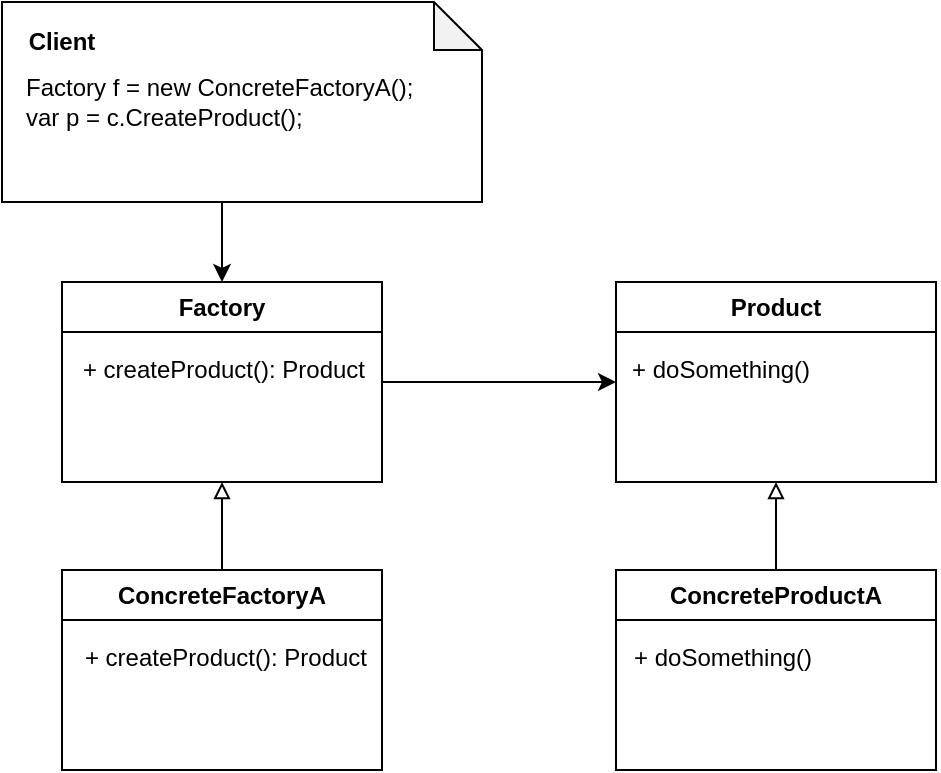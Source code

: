 <mxfile version="12.4.3" type="device" pages="1"><diagram name="Page-1" id="c4acf3e9-155e-7222-9cf6-157b1a14988f"><mxGraphModel dx="1038" dy="1608" grid="1" gridSize="10" guides="1" tooltips="1" connect="1" arrows="1" fold="1" page="1" pageScale="1" pageWidth="850" pageHeight="1100" background="#ffffff" math="0" shadow="0"><root><mxCell id="0"/><mxCell id="1" parent="0"/><mxCell id="J_Kc2tPPo2etb2dVqsAa-39" value="" style="shape=note;whiteSpace=wrap;html=1;backgroundOutline=1;darkOpacity=0.05;align=left;size=24;" vertex="1" parent="1"><mxGeometry x="120" y="-60" width="240" height="100" as="geometry"/></mxCell><mxCell id="J_Kc2tPPo2etb2dVqsAa-3" value="" style="rounded=0;whiteSpace=wrap;html=1;" vertex="1" parent="1"><mxGeometry x="150" y="80" width="160" height="100" as="geometry"/></mxCell><mxCell id="J_Kc2tPPo2etb2dVqsAa-4" value="" style="endArrow=none;html=1;exitX=0;exitY=0.25;exitDx=0;exitDy=0;entryX=1;entryY=0.25;entryDx=0;entryDy=0;" edge="1" parent="1" source="J_Kc2tPPo2etb2dVqsAa-3" target="J_Kc2tPPo2etb2dVqsAa-3"><mxGeometry width="50" height="50" relative="1" as="geometry"><mxPoint x="220" y="185" as="sourcePoint"/><mxPoint x="270" y="135" as="targetPoint"/><Array as="points"/></mxGeometry></mxCell><mxCell id="J_Kc2tPPo2etb2dVqsAa-5" value="Factory" style="text;html=1;strokeColor=none;fillColor=none;align=center;verticalAlign=middle;whiteSpace=wrap;rounded=0;fontStyle=1" vertex="1" parent="1"><mxGeometry x="210" y="83" width="40" height="20" as="geometry"/></mxCell><mxCell id="J_Kc2tPPo2etb2dVqsAa-6" value="+ createProduct(): Product" style="text;html=1;strokeColor=none;fillColor=none;align=center;verticalAlign=middle;whiteSpace=wrap;rounded=0;" vertex="1" parent="1"><mxGeometry x="156" y="114" width="150" height="20" as="geometry"/></mxCell><mxCell id="J_Kc2tPPo2etb2dVqsAa-21" style="edgeStyle=orthogonalEdgeStyle;rounded=0;orthogonalLoop=1;jettySize=auto;html=1;endArrow=block;endFill=0;" edge="1" parent="1" source="J_Kc2tPPo2etb2dVqsAa-15" target="J_Kc2tPPo2etb2dVqsAa-3"><mxGeometry relative="1" as="geometry"/></mxCell><mxCell id="J_Kc2tPPo2etb2dVqsAa-15" value="" style="rounded=0;whiteSpace=wrap;html=1;" vertex="1" parent="1"><mxGeometry x="150" y="224" width="160" height="100" as="geometry"/></mxCell><mxCell id="J_Kc2tPPo2etb2dVqsAa-16" value="" style="endArrow=none;html=1;exitX=0;exitY=0.25;exitDx=0;exitDy=0;entryX=1;entryY=0.25;entryDx=0;entryDy=0;" edge="1" parent="1" source="J_Kc2tPPo2etb2dVqsAa-15" target="J_Kc2tPPo2etb2dVqsAa-15"><mxGeometry width="50" height="50" relative="1" as="geometry"><mxPoint x="221" y="313" as="sourcePoint"/><mxPoint x="271" y="263" as="targetPoint"/><Array as="points"/></mxGeometry></mxCell><mxCell id="J_Kc2tPPo2etb2dVqsAa-17" value="ConcreteFactoryA" style="text;html=1;strokeColor=none;fillColor=none;align=center;verticalAlign=middle;whiteSpace=wrap;rounded=0;fontStyle=1" vertex="1" parent="1"><mxGeometry x="160" y="227" width="140" height="20" as="geometry"/></mxCell><mxCell id="J_Kc2tPPo2etb2dVqsAa-18" value="+ createProduct(): Product" style="text;html=1;strokeColor=none;fillColor=none;align=center;verticalAlign=middle;whiteSpace=wrap;rounded=0;" vertex="1" parent="1"><mxGeometry x="157" y="258" width="150" height="20" as="geometry"/></mxCell><mxCell id="J_Kc2tPPo2etb2dVqsAa-22" value="" style="endArrow=classic;html=1;exitX=1;exitY=0.5;exitDx=0;exitDy=0;entryX=0;entryY=0.5;entryDx=0;entryDy=0;" edge="1" parent="1" source="J_Kc2tPPo2etb2dVqsAa-3" target="J_Kc2tPPo2etb2dVqsAa-24"><mxGeometry width="50" height="50" relative="1" as="geometry"><mxPoint x="420" y="160" as="sourcePoint"/><mxPoint x="480" y="130" as="targetPoint"/></mxGeometry></mxCell><mxCell id="J_Kc2tPPo2etb2dVqsAa-24" value="" style="rounded=0;whiteSpace=wrap;html=1;" vertex="1" parent="1"><mxGeometry x="427" y="80" width="160" height="100" as="geometry"/></mxCell><mxCell id="J_Kc2tPPo2etb2dVqsAa-25" value="" style="endArrow=none;html=1;exitX=0;exitY=0.25;exitDx=0;exitDy=0;entryX=1;entryY=0.25;entryDx=0;entryDy=0;" edge="1" parent="1" source="J_Kc2tPPo2etb2dVqsAa-24" target="J_Kc2tPPo2etb2dVqsAa-24"><mxGeometry width="50" height="50" relative="1" as="geometry"><mxPoint x="497" y="185" as="sourcePoint"/><mxPoint x="547" y="135" as="targetPoint"/><Array as="points"/></mxGeometry></mxCell><mxCell id="J_Kc2tPPo2etb2dVqsAa-26" value="Product" style="text;html=1;strokeColor=none;fillColor=none;align=center;verticalAlign=middle;whiteSpace=wrap;rounded=0;fontStyle=1" vertex="1" parent="1"><mxGeometry x="487" y="83" width="40" height="20" as="geometry"/></mxCell><mxCell id="J_Kc2tPPo2etb2dVqsAa-27" value="+ doSomething()" style="text;html=1;strokeColor=none;fillColor=none;align=left;verticalAlign=middle;whiteSpace=wrap;rounded=0;" vertex="1" parent="1"><mxGeometry x="433" y="114" width="150" height="20" as="geometry"/></mxCell><mxCell id="J_Kc2tPPo2etb2dVqsAa-28" style="edgeStyle=orthogonalEdgeStyle;rounded=0;orthogonalLoop=1;jettySize=auto;html=1;endArrow=block;endFill=0;" edge="1" parent="1" source="J_Kc2tPPo2etb2dVqsAa-29"><mxGeometry relative="1" as="geometry"><mxPoint x="507" y="180" as="targetPoint"/></mxGeometry></mxCell><mxCell id="J_Kc2tPPo2etb2dVqsAa-29" value="" style="rounded=0;whiteSpace=wrap;html=1;" vertex="1" parent="1"><mxGeometry x="427" y="224" width="160" height="100" as="geometry"/></mxCell><mxCell id="J_Kc2tPPo2etb2dVqsAa-30" value="" style="endArrow=none;html=1;exitX=0;exitY=0.25;exitDx=0;exitDy=0;entryX=1;entryY=0.25;entryDx=0;entryDy=0;" edge="1" parent="1" source="J_Kc2tPPo2etb2dVqsAa-29" target="J_Kc2tPPo2etb2dVqsAa-29"><mxGeometry width="50" height="50" relative="1" as="geometry"><mxPoint x="498" y="313" as="sourcePoint"/><mxPoint x="548" y="263" as="targetPoint"/><Array as="points"/></mxGeometry></mxCell><mxCell id="J_Kc2tPPo2etb2dVqsAa-31" value="ConcreteProductA" style="text;html=1;strokeColor=none;fillColor=none;align=center;verticalAlign=middle;whiteSpace=wrap;rounded=0;fontStyle=1" vertex="1" parent="1"><mxGeometry x="437" y="227" width="140" height="20" as="geometry"/></mxCell><mxCell id="J_Kc2tPPo2etb2dVqsAa-32" value="&lt;span style=&quot;&quot;&gt;+ doSomething()&lt;/span&gt;" style="text;html=1;strokeColor=none;fillColor=none;align=left;verticalAlign=middle;whiteSpace=wrap;rounded=0;" vertex="1" parent="1"><mxGeometry x="434" y="258" width="150" height="20" as="geometry"/></mxCell><mxCell id="J_Kc2tPPo2etb2dVqsAa-36" value="Client" style="text;html=1;strokeColor=none;fillColor=none;align=center;verticalAlign=middle;whiteSpace=wrap;rounded=0;fontStyle=1" vertex="1" parent="1"><mxGeometry x="130" y="-50" width="40" height="20" as="geometry"/></mxCell><mxCell id="J_Kc2tPPo2etb2dVqsAa-37" value="Factory f = new ConcreteFactoryA();&lt;br&gt;var p = c.CreateProduct();" style="text;html=1;strokeColor=none;fillColor=none;align=left;verticalAlign=middle;whiteSpace=wrap;rounded=0;" vertex="1" parent="1"><mxGeometry x="130" y="-38" width="220" height="56" as="geometry"/></mxCell><mxCell id="J_Kc2tPPo2etb2dVqsAa-38" value="" style="endArrow=classic;html=1;exitX=0.5;exitY=1;exitDx=0;exitDy=0;entryX=0.5;entryY=0;entryDx=0;entryDy=0;" edge="1" parent="1" target="J_Kc2tPPo2etb2dVqsAa-3"><mxGeometry width="50" height="50" relative="1" as="geometry"><mxPoint x="230" y="40" as="sourcePoint"/><mxPoint x="437" y="140" as="targetPoint"/></mxGeometry></mxCell></root></mxGraphModel></diagram></mxfile>